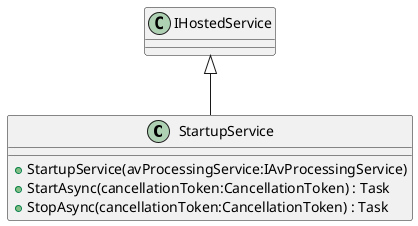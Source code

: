 @startuml
class StartupService {
    + StartupService(avProcessingService:IAvProcessingService)
    + StartAsync(cancellationToken:CancellationToken) : Task
    + StopAsync(cancellationToken:CancellationToken) : Task
}
IHostedService <|-- StartupService
@enduml
